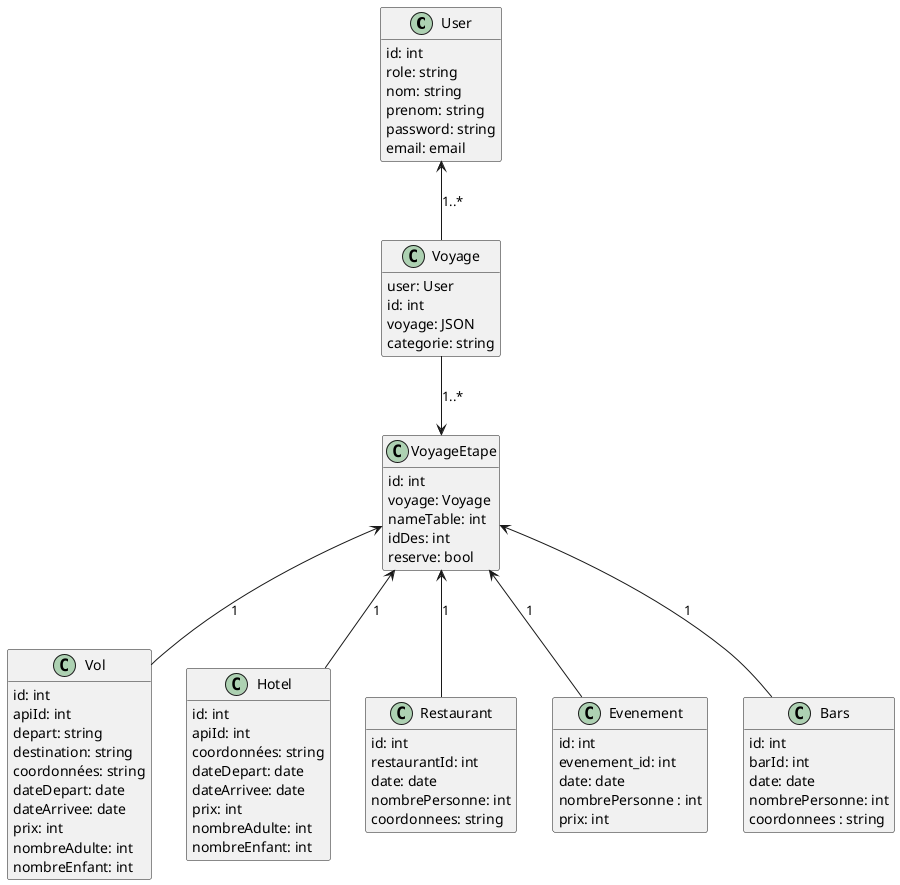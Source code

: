 @startuml
hide methods

class User {
    id: int
    role: string
    nom: string
    prenom: string
    password: string
    email: email
}

class Voyage{
    user: User
    id: int
    voyage: JSON
    categorie: string
}

class Vol{
    id: int
    apiId: int
    depart: string
    destination: string
    coordonnées: string
    dateDepart: date
    dateArrivee: date
    prix: int
    nombreAdulte: int
    nombreEnfant: int
}


class Hotel{
    id: int
    apiId: int
    coordonnées: string
    dateDepart: date
    dateArrivee: date
    prix: int
    nombreAdulte: int
    nombreEnfant: int
}

class Restaurant{
    id: int
    restaurantId: int
    date: date
    nombrePersonne: int
    coordonnees: string
}

class Evenement{
    id: int
    evenement_id: int
    date: date
    nombrePersonne : int
    prix: int
}

class Bars{
    id: int
    barId: int
    date: date
    nombrePersonne: int
    coordonnees : string
}

class VoyageEtape {
    id: int
    voyage: Voyage
    nameTable: int
    idDes: int
    reserve: bool
}


User <-- Voyage: "1..*"
Voyage --> VoyageEtape: "1..*"
VoyageEtape <-- Vol: "1"
VoyageEtape <-- Bars: "1"
VoyageEtape <-- Restaurant: "1"
VoyageEtape <-- Hotel: "1"
VoyageEtape <-- Evenement: "1"


@enduml